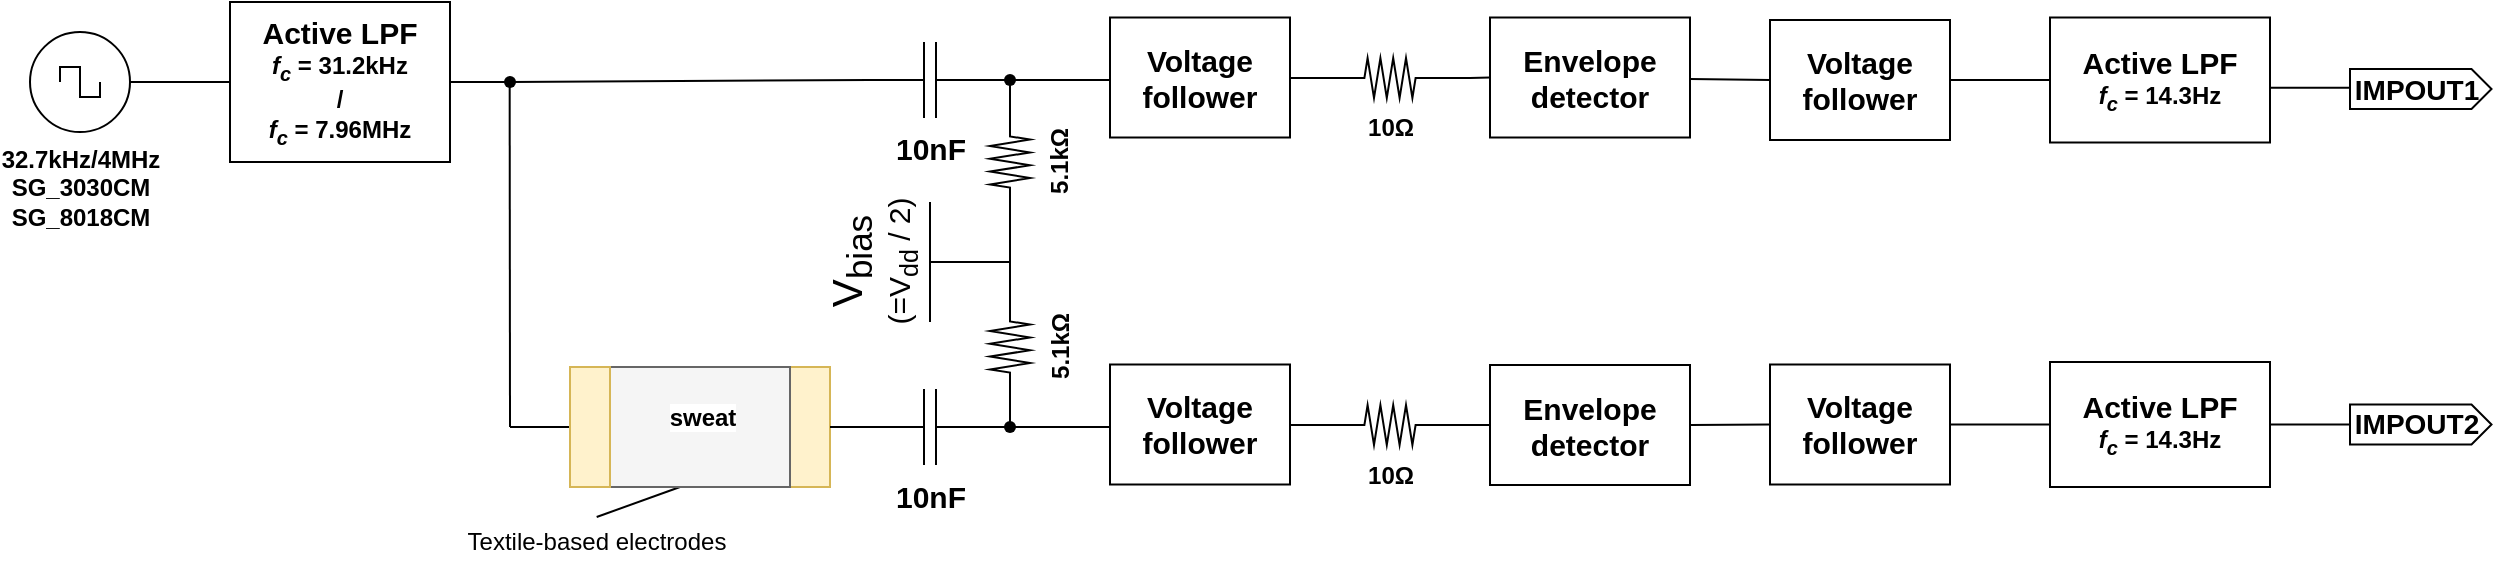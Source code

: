 <mxfile version="19.0.3" type="github">
  <diagram id="anqt9Zf3QxN150gZl7nN" name="Page-1">
    <mxGraphModel dx="45" dy="765" grid="1" gridSize="10" guides="1" tooltips="1" connect="1" arrows="1" fold="1" page="1" pageScale="1" pageWidth="1300" pageHeight="400" math="0" shadow="0">
      <root>
        <mxCell id="0" />
        <mxCell id="1" parent="0" />
        <mxCell id="CNNBCrnFb_RWiXShZdrg-2" value="&lt;div&gt;&lt;b&gt;32.7kHz/4MHz&lt;br&gt;&lt;/b&gt;&lt;/div&gt;&lt;div&gt;&lt;b&gt;SG_3030CM&lt;/b&gt;&lt;/div&gt;&lt;div&gt;&lt;b&gt;SG_8018CM&lt;/b&gt;&lt;/div&gt;" style="pointerEvents=1;verticalLabelPosition=bottom;shadow=0;dashed=0;align=center;html=1;verticalAlign=top;shape=mxgraph.electrical.signal_sources.source;aspect=fixed;points=[[0.5,0,0],[1,0.5,0],[0.5,1,0],[0,0.5,0]];elSignalType=square;" parent="1" vertex="1">
          <mxGeometry x="1340" y="65" width="50" height="50" as="geometry" />
        </mxCell>
        <mxCell id="CNNBCrnFb_RWiXShZdrg-3" value="&lt;div&gt;&lt;font size=&quot;1&quot;&gt;&lt;b style=&quot;font-size: 15px&quot;&gt;Active LPF&lt;/b&gt;&lt;/font&gt;&lt;/div&gt;&lt;div&gt;&lt;b&gt;&lt;i&gt;f&lt;sub&gt;c&lt;/sub&gt;&lt;/i&gt; = 31.2kHz&lt;/b&gt;&lt;/div&gt;&lt;div&gt;&lt;b&gt;/&lt;/b&gt;&lt;/div&gt;&lt;div&gt;&lt;b&gt;&lt;i&gt;f&lt;sub&gt;c&lt;/sub&gt;&lt;/i&gt; = 7.96MHz&lt;/b&gt;&lt;b&gt;&lt;/b&gt;&lt;/div&gt;" style="whiteSpace=wrap;html=1;" parent="1" vertex="1">
          <mxGeometry x="1440" y="50" width="110" height="80" as="geometry" />
        </mxCell>
        <mxCell id="CNNBCrnFb_RWiXShZdrg-4" value="" style="endArrow=none;html=1;rounded=0;fontSize=15;exitX=1;exitY=0.5;exitDx=0;exitDy=0;exitPerimeter=0;" parent="1" source="CNNBCrnFb_RWiXShZdrg-2" target="CNNBCrnFb_RWiXShZdrg-3" edge="1">
          <mxGeometry width="50" height="50" relative="1" as="geometry">
            <mxPoint x="1740" y="302.5" as="sourcePoint" />
            <mxPoint x="1790" y="252.5" as="targetPoint" />
          </mxGeometry>
        </mxCell>
        <mxCell id="CNNBCrnFb_RWiXShZdrg-5" value="" style="endArrow=none;html=1;rounded=0;fontSize=15;exitDx=0;exitDy=0;exitPerimeter=0;startArrow=none;entryX=0;entryY=0.5;entryDx=0;entryDy=0;entryPerimeter=0;" parent="1" source="CNNBCrnFb_RWiXShZdrg-7" target="CNNBCrnFb_RWiXShZdrg-12" edge="1">
          <mxGeometry width="50" height="50" relative="1" as="geometry">
            <mxPoint x="1520" y="88.82" as="sourcePoint" />
            <mxPoint x="1700" y="90.5" as="targetPoint" />
          </mxGeometry>
        </mxCell>
        <mxCell id="CNNBCrnFb_RWiXShZdrg-6" value="" style="endArrow=none;html=1;rounded=0;fontSize=15;" parent="1" edge="1">
          <mxGeometry width="50" height="50" relative="1" as="geometry">
            <mxPoint x="1580" y="262.5" as="sourcePoint" />
            <mxPoint x="1579.83" y="90" as="targetPoint" />
          </mxGeometry>
        </mxCell>
        <mxCell id="CNNBCrnFb_RWiXShZdrg-7" value="" style="shape=waypoint;sketch=0;fillStyle=solid;size=6;pointerEvents=1;points=[];fillColor=none;resizable=0;rotatable=0;perimeter=centerPerimeter;snapToPoint=1;fontSize=15;" parent="1" vertex="1">
          <mxGeometry x="1560" y="70" width="40" height="40" as="geometry" />
        </mxCell>
        <mxCell id="CNNBCrnFb_RWiXShZdrg-8" value="" style="endArrow=none;html=1;rounded=0;fontSize=15;exitDx=0;exitDy=0;startArrow=none;exitX=1;exitY=0.5;" parent="1" source="CNNBCrnFb_RWiXShZdrg-3" target="CNNBCrnFb_RWiXShZdrg-7" edge="1">
          <mxGeometry width="50" height="50" relative="1" as="geometry">
            <mxPoint x="1590" y="100" as="sourcePoint" />
            <mxPoint x="1660" y="100" as="targetPoint" />
          </mxGeometry>
        </mxCell>
        <mxCell id="CNNBCrnFb_RWiXShZdrg-10" value="" style="whiteSpace=wrap;html=1;fontSize=15;fillColor=#fff2cc;strokeColor=#d6b656;" parent="1" vertex="1">
          <mxGeometry x="1720" y="232.5" width="20" height="60" as="geometry" />
        </mxCell>
        <mxCell id="CNNBCrnFb_RWiXShZdrg-11" value="" style="endArrow=none;html=1;rounded=0;fontSize=15;entryX=0;entryY=0.5;entryDx=0;entryDy=0;startArrow=none;" parent="1" edge="1">
          <mxGeometry width="50" height="50" relative="1" as="geometry">
            <mxPoint x="1580" y="262.5" as="sourcePoint" />
            <mxPoint x="1610" y="262.5" as="targetPoint" />
          </mxGeometry>
        </mxCell>
        <mxCell id="CNNBCrnFb_RWiXShZdrg-12" value="&lt;b&gt;10nF&lt;/b&gt;" style="pointerEvents=1;verticalLabelPosition=bottom;shadow=0;dashed=0;align=center;html=1;verticalAlign=top;shape=mxgraph.electrical.capacitors.capacitor_1;fontSize=15;" parent="1" vertex="1">
          <mxGeometry x="1760" y="70" width="60" height="38" as="geometry" />
        </mxCell>
        <mxCell id="CNNBCrnFb_RWiXShZdrg-13" value="&lt;b&gt;10nF&lt;/b&gt;" style="pointerEvents=1;verticalLabelPosition=bottom;shadow=0;dashed=0;align=center;html=1;verticalAlign=top;shape=mxgraph.electrical.capacitors.capacitor_1;fontSize=15;" parent="1" vertex="1">
          <mxGeometry x="1760" y="243.5" width="60" height="38" as="geometry" />
        </mxCell>
        <mxCell id="CNNBCrnFb_RWiXShZdrg-14" value="" style="endArrow=none;html=1;rounded=0;fontSize=15;exitDx=0;exitDy=0;startArrow=none;entryX=0;entryY=0.5;entryDx=0;entryDy=0;entryPerimeter=0;exitX=1;exitY=0.5;" parent="1" source="CNNBCrnFb_RWiXShZdrg-10" target="CNNBCrnFb_RWiXShZdrg-13" edge="1">
          <mxGeometry width="50" height="50" relative="1" as="geometry">
            <mxPoint x="1590" y="100" as="sourcePoint" />
            <mxPoint x="1810" y="101" as="targetPoint" />
          </mxGeometry>
        </mxCell>
        <mxCell id="CNNBCrnFb_RWiXShZdrg-15" value="" style="endArrow=classic;html=1;rounded=0;fontSize=24;exitX=1;exitY=0.5;exitDx=0;exitDy=0;" parent="1" edge="1">
          <mxGeometry width="50" height="50" relative="1" as="geometry">
            <mxPoint x="1630" y="262.5" as="sourcePoint" />
            <mxPoint x="1650" y="262.5" as="targetPoint" />
          </mxGeometry>
        </mxCell>
        <mxCell id="CNNBCrnFb_RWiXShZdrg-16" value="" style="endArrow=classic;html=1;rounded=0;fontSize=24;entryX=0;entryY=0.5;entryDx=0;entryDy=0;" parent="1" target="CNNBCrnFb_RWiXShZdrg-10" edge="1">
          <mxGeometry width="50" height="50" relative="1" as="geometry">
            <mxPoint x="1700" y="262.5" as="sourcePoint" />
            <mxPoint x="1660" y="272.5" as="targetPoint" />
          </mxGeometry>
        </mxCell>
        <mxCell id="CNNBCrnFb_RWiXShZdrg-17" value="" style="endArrow=none;html=1;rounded=0;fontSize=15;exitDx=0;exitDy=0;exitPerimeter=0;startArrow=none;entryX=0;entryY=0.5;entryDx=0;entryDy=0;" parent="1" source="CNNBCrnFb_RWiXShZdrg-23" edge="1">
          <mxGeometry width="50" height="50" relative="1" as="geometry">
            <mxPoint x="1590" y="100" as="sourcePoint" />
            <mxPoint x="1880" y="89" as="targetPoint" />
          </mxGeometry>
        </mxCell>
        <mxCell id="CNNBCrnFb_RWiXShZdrg-18" value="" style="endArrow=none;html=1;rounded=0;fontSize=15;startArrow=none;entryX=0;entryY=0.5;entryDx=0;entryDy=0;" parent="1" source="CNNBCrnFb_RWiXShZdrg-25" edge="1">
          <mxGeometry width="50" height="50" relative="1" as="geometry">
            <mxPoint x="1820" y="262.21" as="sourcePoint" />
            <mxPoint x="1880" y="262.5" as="targetPoint" />
          </mxGeometry>
        </mxCell>
        <mxCell id="CNNBCrnFb_RWiXShZdrg-19" value="&lt;div style=&quot;font-size: 21px&quot;&gt;V&lt;sub&gt;bias&lt;/sub&gt;&lt;/div&gt;&lt;div style=&quot;font-size: 15px&quot;&gt;(=V&lt;sub&gt;dd&lt;/sub&gt; / 2)&lt;br&gt;&lt;/div&gt;" style="verticalLabelPosition=top;verticalAlign=bottom;shape=mxgraph.electrical.signal_sources.vdd;shadow=0;dashed=0;align=center;strokeWidth=1;fontSize=24;html=1;flipV=1;rotation=-90;" parent="1" vertex="1">
          <mxGeometry x="1780" y="160" width="60" height="40" as="geometry" />
        </mxCell>
        <mxCell id="CNNBCrnFb_RWiXShZdrg-20" value="&lt;div&gt;&lt;b&gt;5.1kΩ&lt;/b&gt;&lt;/div&gt;" style="pointerEvents=1;verticalLabelPosition=bottom;shadow=0;dashed=0;align=center;html=1;verticalAlign=top;shape=mxgraph.electrical.resistors.resistor_2;rotation=-90;labelPosition=center;direction=west;spacing=3;spacingTop=0;spacingLeft=0;" parent="1" vertex="1">
          <mxGeometry x="1810" y="120" width="40" height="20" as="geometry" />
        </mxCell>
        <mxCell id="CNNBCrnFb_RWiXShZdrg-21" value="&lt;div&gt;&lt;b&gt;5.1kΩ&lt;/b&gt;&lt;/div&gt;" style="pointerEvents=1;verticalLabelPosition=bottom;shadow=0;dashed=0;align=center;html=1;verticalAlign=top;shape=mxgraph.electrical.resistors.resistor_2;rotation=-90;labelPosition=center;direction=west;spacing=3;spacingTop=0;spacingLeft=0;" parent="1" vertex="1">
          <mxGeometry x="1810" y="212.5" width="40" height="20" as="geometry" />
        </mxCell>
        <mxCell id="CNNBCrnFb_RWiXShZdrg-22" value="" style="endArrow=none;html=1;rounded=0;fontSize=15;exitDx=0;exitDy=0;exitPerimeter=0;startArrow=none;entryX=0.563;entryY=0.505;entryDx=0;entryDy=0;exitX=0;exitY=0.5;entryPerimeter=0;" parent="1" source="CNNBCrnFb_RWiXShZdrg-20" target="CNNBCrnFb_RWiXShZdrg-23" edge="1">
          <mxGeometry width="50" height="50" relative="1" as="geometry">
            <mxPoint x="1830" y="99.0" as="sourcePoint" />
            <mxPoint x="1890" y="99.0" as="targetPoint" />
          </mxGeometry>
        </mxCell>
        <mxCell id="CNNBCrnFb_RWiXShZdrg-23" value="" style="shape=waypoint;sketch=0;fillStyle=solid;size=6;pointerEvents=1;points=[];fillColor=none;resizable=0;rotatable=0;perimeter=centerPerimeter;snapToPoint=1;fontSize=21;" parent="1" vertex="1">
          <mxGeometry x="1810" y="69" width="40" height="40" as="geometry" />
        </mxCell>
        <mxCell id="CNNBCrnFb_RWiXShZdrg-24" value="" style="endArrow=none;html=1;rounded=0;fontSize=15;exitDx=0;exitDy=0;exitPerimeter=0;startArrow=none;entryDx=0;entryDy=0;exitX=1;exitY=0.5;" parent="1" source="CNNBCrnFb_RWiXShZdrg-12" target="CNNBCrnFb_RWiXShZdrg-23" edge="1">
          <mxGeometry width="50" height="50" relative="1" as="geometry">
            <mxPoint x="1820" y="89.0" as="sourcePoint" />
            <mxPoint x="1880" y="89.0" as="targetPoint" />
          </mxGeometry>
        </mxCell>
        <mxCell id="CNNBCrnFb_RWiXShZdrg-25" value="" style="shape=waypoint;sketch=0;fillStyle=solid;size=6;pointerEvents=1;points=[];fillColor=none;resizable=0;rotatable=0;perimeter=centerPerimeter;snapToPoint=1;fontSize=21;" parent="1" vertex="1">
          <mxGeometry x="1810" y="242.5" width="40" height="40" as="geometry" />
        </mxCell>
        <mxCell id="CNNBCrnFb_RWiXShZdrg-26" value="" style="endArrow=none;html=1;rounded=0;fontSize=15;startArrow=none;entryDx=0;entryDy=0;" parent="1" source="CNNBCrnFb_RWiXShZdrg-13" target="CNNBCrnFb_RWiXShZdrg-25" edge="1">
          <mxGeometry width="50" height="50" relative="1" as="geometry">
            <mxPoint x="1820" y="262.5" as="sourcePoint" />
            <mxPoint x="1880" y="262.5" as="targetPoint" />
          </mxGeometry>
        </mxCell>
        <mxCell id="CNNBCrnFb_RWiXShZdrg-27" value="" style="endArrow=none;html=1;rounded=0;fontSize=15;exitDx=0;exitDy=0;exitPerimeter=0;startArrow=none;entryX=1;entryY=0.5;entryDx=0;entryDy=0;exitX=0;exitY=0.5;entryPerimeter=0;" parent="1" source="CNNBCrnFb_RWiXShZdrg-21" target="CNNBCrnFb_RWiXShZdrg-20" edge="1">
          <mxGeometry width="50" height="50" relative="1" as="geometry">
            <mxPoint x="1849.71" y="190.5" as="sourcePoint" />
            <mxPoint x="1849.71" y="169.5" as="targetPoint" />
          </mxGeometry>
        </mxCell>
        <mxCell id="CNNBCrnFb_RWiXShZdrg-28" value="" style="endArrow=none;html=1;rounded=0;fontSize=15;startArrow=none;entryX=1;entryY=0.5;entryDx=0;entryDy=0;entryPerimeter=0;" parent="1" source="CNNBCrnFb_RWiXShZdrg-25" target="CNNBCrnFb_RWiXShZdrg-21" edge="1">
          <mxGeometry width="50" height="50" relative="1" as="geometry">
            <mxPoint x="1840" y="212.5" as="sourcePoint" />
            <mxPoint x="1840" y="160" as="targetPoint" />
          </mxGeometry>
        </mxCell>
        <mxCell id="CNNBCrnFb_RWiXShZdrg-29" value="&lt;h1 id=&quot;firstHeading&quot; class=&quot;firstHeading mw-first-heading&quot; style=&quot;font-size: 15px&quot;&gt;&lt;font style=&quot;font-size: 15px&quot;&gt;Envelope detector&lt;/font&gt;&lt;/h1&gt;" style="whiteSpace=wrap;html=1;fontSize=20;" parent="1" vertex="1">
          <mxGeometry x="2070" y="57.75" width="100" height="60" as="geometry" />
        </mxCell>
        <mxCell id="CNNBCrnFb_RWiXShZdrg-30" value="&lt;h1 id=&quot;firstHeading&quot; class=&quot;firstHeading mw-first-heading&quot; style=&quot;font-size: 15px&quot;&gt;&lt;font style=&quot;font-size: 15px&quot;&gt;Envelope detector&lt;/font&gt;&lt;/h1&gt;" style="whiteSpace=wrap;html=1;fontSize=20;" parent="1" vertex="1">
          <mxGeometry x="2070" y="231.5" width="100" height="60" as="geometry" />
        </mxCell>
        <mxCell id="CNNBCrnFb_RWiXShZdrg-31" value="&lt;div&gt;&lt;b&gt;10Ω&lt;/b&gt;&lt;/div&gt;" style="pointerEvents=1;verticalLabelPosition=bottom;shadow=0;dashed=0;align=center;html=1;verticalAlign=top;shape=mxgraph.electrical.resistors.resistor_2;rotation=0;labelPosition=center;direction=west;spacing=3;spacingTop=0;spacingLeft=0;" parent="1" vertex="1">
          <mxGeometry x="2000" y="78" width="40" height="20" as="geometry" />
        </mxCell>
        <mxCell id="CNNBCrnFb_RWiXShZdrg-33" value="" style="endArrow=none;html=1;rounded=0;fontSize=15;exitDx=0;exitDy=0;startArrow=none;exitX=1;exitY=0.5;entryX=1;entryY=0.5;entryDx=0;entryDy=0;entryPerimeter=0;" parent="1" target="CNNBCrnFb_RWiXShZdrg-31" edge="1">
          <mxGeometry width="50" height="50" relative="1" as="geometry">
            <mxPoint x="1970" y="88" as="sourcePoint" />
            <mxPoint x="2170" y="169.58" as="targetPoint" />
          </mxGeometry>
        </mxCell>
        <mxCell id="CNNBCrnFb_RWiXShZdrg-34" value="" style="endArrow=none;html=1;rounded=0;fontSize=15;exitDx=0;exitDy=0;startArrow=none;exitX=0;exitY=0.5;entryX=0;entryY=0.5;entryDx=0;entryDy=0;entryPerimeter=0;exitPerimeter=0;" parent="1" source="CNNBCrnFb_RWiXShZdrg-31" edge="1">
          <mxGeometry width="50" height="50" relative="1" as="geometry">
            <mxPoint x="1980" y="98" as="sourcePoint" />
            <mxPoint x="2060" y="88" as="targetPoint" />
          </mxGeometry>
        </mxCell>
        <mxCell id="CNNBCrnFb_RWiXShZdrg-35" value="" style="endArrow=none;html=1;rounded=0;fontSize=15;exitDx=0;exitDy=0;startArrow=none;exitX=1;exitY=0.5;entryX=0;entryY=0.5;entryDx=0;entryDy=0;exitPerimeter=0;" parent="1" target="CNNBCrnFb_RWiXShZdrg-29" edge="1">
          <mxGeometry width="50" height="50" relative="1" as="geometry">
            <mxPoint x="2060" y="88" as="sourcePoint" />
            <mxPoint x="2080" y="115" as="targetPoint" />
          </mxGeometry>
        </mxCell>
        <mxCell id="CNNBCrnFb_RWiXShZdrg-36" value="&lt;div&gt;&lt;b&gt;10Ω&lt;/b&gt;&lt;/div&gt;" style="pointerEvents=1;verticalLabelPosition=bottom;shadow=0;dashed=0;align=center;html=1;verticalAlign=top;shape=mxgraph.electrical.resistors.resistor_2;rotation=0;labelPosition=center;direction=west;spacing=3;spacingTop=0;spacingLeft=0;" parent="1" vertex="1">
          <mxGeometry x="2000" y="251.5" width="40" height="20" as="geometry" />
        </mxCell>
        <mxCell id="CNNBCrnFb_RWiXShZdrg-38" value="" style="endArrow=none;html=1;rounded=0;fontSize=15;exitDx=0;exitDy=0;startArrow=none;exitX=1;exitY=0.5;entryX=1;entryY=0.5;entryDx=0;entryDy=0;entryPerimeter=0;" parent="1" target="CNNBCrnFb_RWiXShZdrg-36" edge="1">
          <mxGeometry width="50" height="50" relative="1" as="geometry">
            <mxPoint x="1970" y="261.5" as="sourcePoint" />
            <mxPoint x="2170" y="343.08" as="targetPoint" />
          </mxGeometry>
        </mxCell>
        <mxCell id="CNNBCrnFb_RWiXShZdrg-39" value="" style="endArrow=none;html=1;rounded=0;fontSize=15;exitDx=0;exitDy=0;startArrow=none;exitX=0;exitY=0.5;entryX=0;entryY=0.5;entryDx=0;entryDy=0;entryPerimeter=0;exitPerimeter=0;" parent="1" source="CNNBCrnFb_RWiXShZdrg-36" edge="1">
          <mxGeometry width="50" height="50" relative="1" as="geometry">
            <mxPoint x="1980" y="271.5" as="sourcePoint" />
            <mxPoint x="2060" y="261.5" as="targetPoint" />
          </mxGeometry>
        </mxCell>
        <mxCell id="CNNBCrnFb_RWiXShZdrg-40" value="&lt;div&gt;&lt;b&gt;Voltage &lt;br&gt;&lt;/b&gt;&lt;/div&gt;&lt;div&gt;&lt;b&gt;follower&lt;/b&gt;&lt;/div&gt;" style="whiteSpace=wrap;html=1;fontSize=15;" parent="1" vertex="1">
          <mxGeometry x="2210" y="59" width="90" height="60" as="geometry" />
        </mxCell>
        <mxCell id="CNNBCrnFb_RWiXShZdrg-41" value="&lt;div&gt;&lt;b&gt;Voltage &lt;br&gt;&lt;/b&gt;&lt;/div&gt;&lt;div&gt;&lt;b&gt;follower&lt;/b&gt;&lt;/div&gt;" style="whiteSpace=wrap;html=1;fontSize=15;" parent="1" vertex="1">
          <mxGeometry x="2210" y="231.25" width="90" height="60" as="geometry" />
        </mxCell>
        <mxCell id="CNNBCrnFb_RWiXShZdrg-42" value="&lt;div&gt;&lt;font size=&quot;1&quot;&gt;&lt;b style=&quot;font-size: 15px&quot;&gt;Active LPF&lt;/b&gt;&lt;/font&gt;&lt;/div&gt;&lt;div&gt;&lt;b&gt;&lt;i&gt;f&lt;sub&gt;c&lt;/sub&gt;&lt;/i&gt; = 14.3Hz&lt;br&gt;&lt;/b&gt;&lt;/div&gt;" style="whiteSpace=wrap;html=1;" parent="1" vertex="1">
          <mxGeometry x="2350" y="57.75" width="110" height="62.5" as="geometry" />
        </mxCell>
        <mxCell id="CNNBCrnFb_RWiXShZdrg-43" value="&lt;div&gt;&lt;font size=&quot;1&quot;&gt;&lt;b style=&quot;font-size: 15px&quot;&gt;Active LPF&lt;/b&gt;&lt;/font&gt;&lt;/div&gt;&lt;div&gt;&lt;b&gt;&lt;i&gt;f&lt;sub&gt;c&lt;/sub&gt;&lt;/i&gt; = 14.3Hz&lt;br&gt;&lt;/b&gt;&lt;/div&gt;" style="whiteSpace=wrap;html=1;" parent="1" vertex="1">
          <mxGeometry x="2350" y="230" width="110" height="62.5" as="geometry" />
        </mxCell>
        <mxCell id="CNNBCrnFb_RWiXShZdrg-44" value="&lt;font style=&quot;font-size: 14px&quot;&gt;&lt;b&gt;IMPOUT1&lt;/b&gt;&lt;/font&gt;" style="shape=mxgraph.arrows2.arrow;verticalLabelPosition=middle;shadow=0;dashed=0;align=center;html=1;verticalAlign=middle;strokeWidth=1;dy=0;dx=10;notch=0;fontSize=7;labelPosition=center;spacingLeft=-5;" parent="1" vertex="1">
          <mxGeometry x="2500" y="83.5" width="70.75" height="20" as="geometry" />
        </mxCell>
        <mxCell id="CNNBCrnFb_RWiXShZdrg-45" value="&lt;font style=&quot;font-size: 14px&quot;&gt;&lt;b&gt;IMPOUT2&lt;/b&gt;&lt;/font&gt;" style="shape=mxgraph.arrows2.arrow;verticalLabelPosition=middle;shadow=0;dashed=0;align=center;html=1;verticalAlign=middle;strokeWidth=1;dy=0;dx=10;notch=0;fontSize=7;labelPosition=center;spacingLeft=-5;" parent="1" vertex="1">
          <mxGeometry x="2500" y="251.25" width="70.75" height="20" as="geometry" />
        </mxCell>
        <mxCell id="CNNBCrnFb_RWiXShZdrg-46" value="" style="endArrow=none;html=1;rounded=0;fontSize=20;entryX=0;entryY=0.5;entryDx=0;entryDy=0;entryPerimeter=0;exitX=1;exitY=0.5;exitDx=0;exitDy=0;" parent="1" source="CNNBCrnFb_RWiXShZdrg-43" target="CNNBCrnFb_RWiXShZdrg-45" edge="1">
          <mxGeometry width="50" height="50" relative="1" as="geometry">
            <mxPoint x="2480" y="363.5" as="sourcePoint" />
            <mxPoint x="2530" y="313.5" as="targetPoint" />
          </mxGeometry>
        </mxCell>
        <mxCell id="CNNBCrnFb_RWiXShZdrg-47" value="" style="endArrow=none;html=1;rounded=0;fontSize=20;entryX=0;entryY=0.5;entryDx=0;entryDy=0;entryPerimeter=0;exitX=1;exitY=0.5;exitDx=0;exitDy=0;" parent="1" edge="1">
          <mxGeometry width="50" height="50" relative="1" as="geometry">
            <mxPoint x="2460" y="92.85" as="sourcePoint" />
            <mxPoint x="2500" y="92.85" as="targetPoint" />
          </mxGeometry>
        </mxCell>
        <mxCell id="CNNBCrnFb_RWiXShZdrg-48" value="" style="endArrow=none;html=1;rounded=0;fontSize=20;entryX=0;entryY=0.5;entryDx=0;entryDy=0;exitX=1;exitY=0.5;exitDx=0;exitDy=0;" parent="1" source="CNNBCrnFb_RWiXShZdrg-40" target="CNNBCrnFb_RWiXShZdrg-42" edge="1">
          <mxGeometry width="50" height="50" relative="1" as="geometry">
            <mxPoint x="2290" y="202.5" as="sourcePoint" />
            <mxPoint x="2550" y="101.85" as="targetPoint" />
          </mxGeometry>
        </mxCell>
        <mxCell id="CNNBCrnFb_RWiXShZdrg-49" value="" style="endArrow=none;html=1;rounded=0;fontSize=20;entryX=0;entryY=0.5;entryDx=0;entryDy=0;" parent="1" source="CNNBCrnFb_RWiXShZdrg-29" target="CNNBCrnFb_RWiXShZdrg-40" edge="1">
          <mxGeometry width="50" height="50" relative="1" as="geometry">
            <mxPoint x="2360" y="98" as="sourcePoint" />
            <mxPoint x="2390" y="98" as="targetPoint" />
          </mxGeometry>
        </mxCell>
        <mxCell id="CNNBCrnFb_RWiXShZdrg-50" value="" style="endArrow=none;html=1;rounded=0;fontSize=20;entryX=0;entryY=0.5;entryDx=0;entryDy=0;exitX=1;exitY=0.5;exitDx=0;exitDy=0;" parent="1" source="CNNBCrnFb_RWiXShZdrg-30" target="CNNBCrnFb_RWiXShZdrg-41" edge="1">
          <mxGeometry width="50" height="50" relative="1" as="geometry">
            <mxPoint x="2200" y="97.9" as="sourcePoint" />
            <mxPoint x="2240" y="98" as="targetPoint" />
          </mxGeometry>
        </mxCell>
        <mxCell id="CNNBCrnFb_RWiXShZdrg-51" value="" style="endArrow=none;html=1;rounded=0;fontSize=20;entryX=0;entryY=0.5;entryDx=0;entryDy=0;exitX=1;exitY=0.5;exitDx=0;exitDy=0;" parent="1" source="CNNBCrnFb_RWiXShZdrg-41" target="CNNBCrnFb_RWiXShZdrg-43" edge="1">
          <mxGeometry width="50" height="50" relative="1" as="geometry">
            <mxPoint x="2180" y="272.5" as="sourcePoint" />
            <mxPoint x="2220" y="272.5" as="targetPoint" />
          </mxGeometry>
        </mxCell>
        <mxCell id="CNNBCrnFb_RWiXShZdrg-52" value="" style="endArrow=none;html=1;rounded=0;fontSize=15;exitDx=0;exitDy=0;startArrow=none;exitX=1;exitY=0.5;entryX=0;entryY=0.5;entryDx=0;entryDy=0;exitPerimeter=0;" parent="1" target="CNNBCrnFb_RWiXShZdrg-30" edge="1">
          <mxGeometry width="50" height="50" relative="1" as="geometry">
            <mxPoint x="2060" y="261.5" as="sourcePoint" />
            <mxPoint x="2100" y="97.75" as="targetPoint" />
          </mxGeometry>
        </mxCell>
        <mxCell id="CNNBCrnFb_RWiXShZdrg-53" value="&lt;div&gt;&lt;b&gt;Voltage &lt;br&gt;&lt;/b&gt;&lt;/div&gt;&lt;div&gt;&lt;b&gt;follower&lt;/b&gt;&lt;/div&gt;" style="whiteSpace=wrap;html=1;fontSize=15;" parent="1" vertex="1">
          <mxGeometry x="1880" y="231.25" width="90" height="60" as="geometry" />
        </mxCell>
        <mxCell id="CNNBCrnFb_RWiXShZdrg-54" value="&lt;div&gt;&lt;b&gt;Voltage &lt;br&gt;&lt;/b&gt;&lt;/div&gt;&lt;div&gt;&lt;b&gt;follower&lt;/b&gt;&lt;/div&gt;" style="whiteSpace=wrap;html=1;fontSize=15;" parent="1" vertex="1">
          <mxGeometry x="1880" y="57.75" width="90" height="60" as="geometry" />
        </mxCell>
        <mxCell id="zh1uuCZdA9-5P3cuNeVg-3" value="" style="endArrow=none;html=1;rounded=0;entryX=0.5;entryY=1;entryDx=0;entryDy=0;exitX=0.506;exitY=-0.125;exitDx=0;exitDy=0;exitPerimeter=0;" parent="1" target="EhzRGvjUK19a2yTeorhR-2" edge="1" source="zh1uuCZdA9-5P3cuNeVg-4">
          <mxGeometry width="50" height="50" relative="1" as="geometry">
            <mxPoint x="1590" y="300" as="sourcePoint" />
            <mxPoint x="1630" y="302.5" as="targetPoint" />
          </mxGeometry>
        </mxCell>
        <mxCell id="zh1uuCZdA9-5P3cuNeVg-4" value="&lt;div&gt;Textile-based electrodes&lt;/div&gt;" style="text;html=1;align=center;verticalAlign=middle;resizable=0;points=[];autosize=1;strokeColor=none;fillColor=none;" parent="1" vertex="1">
          <mxGeometry x="1552.5" y="310" width="140" height="20" as="geometry" />
        </mxCell>
        <mxCell id="EhzRGvjUK19a2yTeorhR-2" value="" style="whiteSpace=wrap;html=1;fontSize=15;fillColor=#f5f5f5;strokeColor=#666666;fontColor=#333333;" vertex="1" parent="1">
          <mxGeometry x="1610" y="232.5" width="110" height="60" as="geometry" />
        </mxCell>
        <mxCell id="EhzRGvjUK19a2yTeorhR-3" value="" style="whiteSpace=wrap;html=1;fontSize=15;fillColor=#fff2cc;strokeColor=#d6b656;" vertex="1" parent="1">
          <mxGeometry x="1610" y="232.5" width="20" height="60" as="geometry" />
        </mxCell>
        <mxCell id="EhzRGvjUK19a2yTeorhR-4" value="&lt;b&gt;sweat&lt;/b&gt;" style="shape=image;html=1;verticalAlign=top;verticalLabelPosition=bottom;labelBackgroundColor=#ffffff;imageAspect=0;aspect=fixed;image=https://cdn1.iconfinder.com/data/icons/ionicons-sharp-vol-2/512/water-sharp-128.png" vertex="1" parent="1">
          <mxGeometry x="1660" y="211" width="32.5" height="32.5" as="geometry" />
        </mxCell>
      </root>
    </mxGraphModel>
  </diagram>
</mxfile>
